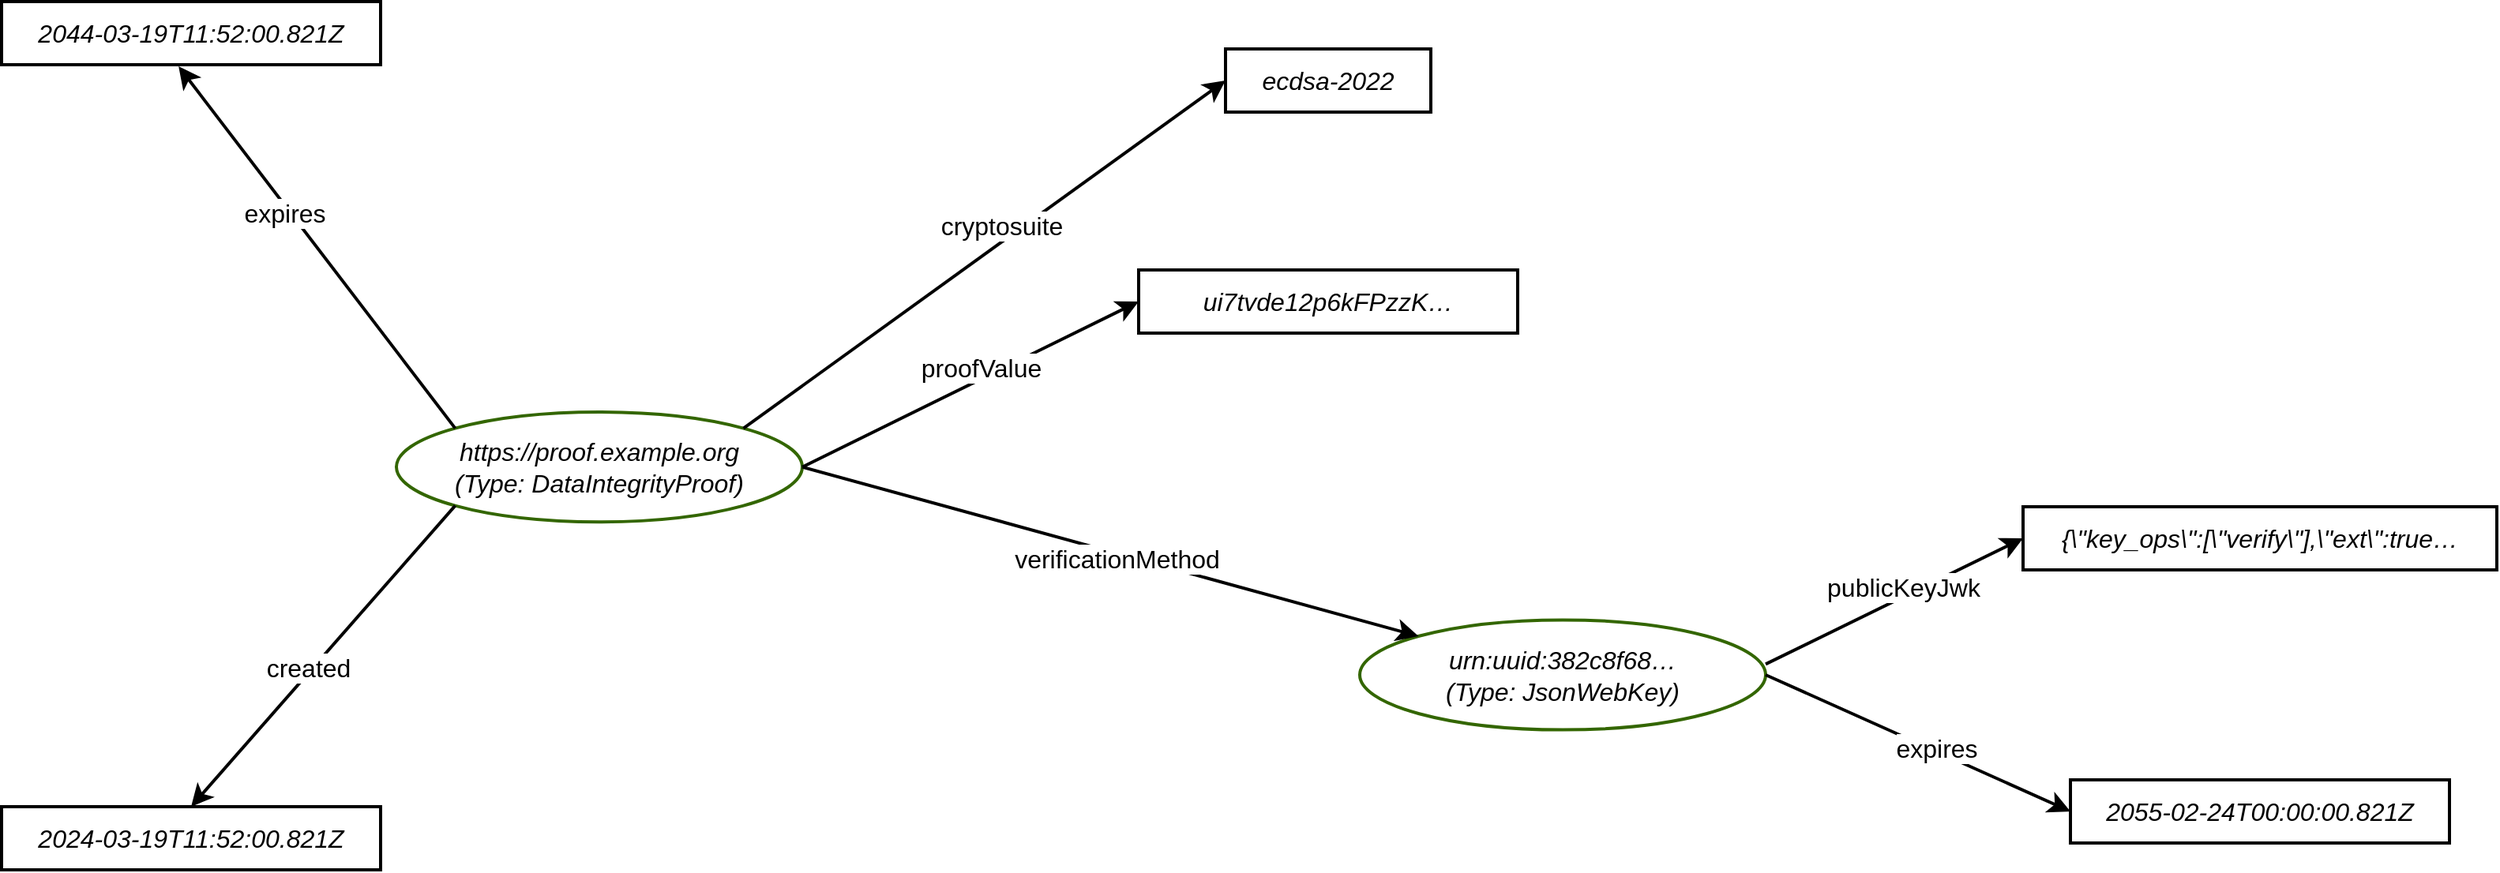 <mxfile version="24.0.4" type="device">
  <diagram name="Page-1" id="ZRe_wIOORr0k_d4isBBX">
    <mxGraphModel dx="4193" dy="2043" grid="1" gridSize="10" guides="1" tooltips="1" connect="1" arrows="1" fold="1" page="1" pageScale="1" pageWidth="1169" pageHeight="827" math="0" shadow="0">
      <root>
        <mxCell id="0" />
        <mxCell id="1" parent="0" />
        <UserObject label="&lt;i&gt;https://proof.example.org&lt;/i&gt;&lt;div&gt;&lt;i&gt;(Type: DataIntegrityProof)&lt;/i&gt;&lt;/div&gt;" id="I-3xDNqU13IutiKupr62-4">
          <mxCell style="ellipse;whiteSpace=wrap;html=1;fontSize=16;fillColor=none;strokeWidth=2;strokeColor=#336600;" parent="1" vertex="1">
            <mxGeometry x="-1560" y="-460" width="257" height="69.61" as="geometry" />
          </mxCell>
        </UserObject>
        <UserObject label="&lt;i&gt;&lt;font color=&quot;#000000&quot;&gt;ecdsa-2022&lt;/font&gt;&lt;/i&gt;" id="I-3xDNqU13IutiKupr62-12">
          <mxCell style="rounded=0;whiteSpace=wrap;html=1;fontSize=16;fillColor=none;strokeWidth=2;" parent="1" vertex="1">
            <mxGeometry x="-1035" y="-690" width="130" height="40" as="geometry" />
          </mxCell>
        </UserObject>
        <mxCell id="I-3xDNqU13IutiKupr62-27" value="" style="endArrow=classic;html=1;rounded=0;fontSize=12;startSize=8;endSize=8;curved=1;entryX=0;entryY=0.5;entryDx=0;entryDy=0;exitX=1;exitY=0;exitDx=0;exitDy=0;strokeWidth=2;fontStyle=2" parent="1" source="I-3xDNqU13IutiKupr62-4" target="I-3xDNqU13IutiKupr62-12" edge="1">
          <mxGeometry width="50" height="50" relative="1" as="geometry">
            <mxPoint x="-804" y="-134.61" as="sourcePoint" />
            <mxPoint x="-791.5" y="-85.61" as="targetPoint" />
          </mxGeometry>
        </mxCell>
        <mxCell id="I-3xDNqU13IutiKupr62-28" value="cryptosuite" style="edgeLabel;html=1;align=center;verticalAlign=middle;resizable=0;points=[];fontSize=16;" parent="I-3xDNqU13IutiKupr62-27" vertex="1" connectable="0">
          <mxGeometry x="0.135" y="-2" relative="1" as="geometry">
            <mxPoint x="-11" y="-5" as="offset" />
          </mxGeometry>
        </mxCell>
        <UserObject label="&lt;i&gt;&lt;font color=&quot;#000000&quot;&gt;2024-03-19T&lt;/font&gt;11:52:00.821Z&lt;/i&gt;" id="HRplg5cOvGm0gZk61Yn5-3">
          <mxCell style="rounded=0;whiteSpace=wrap;html=1;fontSize=16;fillColor=none;strokeWidth=2;" parent="1" vertex="1">
            <mxGeometry x="-1810" y="-210" width="240" height="40" as="geometry" />
          </mxCell>
        </UserObject>
        <UserObject label="&lt;i&gt;ui7tvde12p6kFPzzK…&lt;/i&gt;" id="HRplg5cOvGm0gZk61Yn5-4">
          <mxCell style="rounded=0;whiteSpace=wrap;html=1;fontSize=16;fillColor=none;strokeWidth=2;" parent="1" vertex="1">
            <mxGeometry x="-1090" y="-550" width="240" height="40" as="geometry" />
          </mxCell>
        </UserObject>
        <UserObject label="&lt;i&gt;&lt;font color=&quot;#000000&quot;&gt;2044-03-19T&lt;/font&gt;11:52:00.821Z&lt;/i&gt;" id="HRplg5cOvGm0gZk61Yn5-5">
          <mxCell style="rounded=0;whiteSpace=wrap;html=1;fontSize=16;fillColor=none;strokeWidth=2;" parent="1" vertex="1">
            <mxGeometry x="-1810" y="-720" width="240" height="40" as="geometry" />
          </mxCell>
        </UserObject>
        <mxCell id="HRplg5cOvGm0gZk61Yn5-6" value="" style="endArrow=classic;html=1;rounded=0;fontSize=12;startSize=8;endSize=8;curved=1;entryX=0.5;entryY=0;entryDx=0;entryDy=0;exitX=0;exitY=1;exitDx=0;exitDy=0;strokeWidth=2;fontStyle=2" parent="1" source="I-3xDNqU13IutiKupr62-4" target="HRplg5cOvGm0gZk61Yn5-3" edge="1">
          <mxGeometry width="50" height="50" relative="1" as="geometry">
            <mxPoint x="-883" y="-405" as="sourcePoint" />
            <mxPoint x="-610" y="-420" as="targetPoint" />
          </mxGeometry>
        </mxCell>
        <mxCell id="HRplg5cOvGm0gZk61Yn5-7" value="created" style="edgeLabel;html=1;align=center;verticalAlign=middle;resizable=0;points=[];fontSize=16;" parent="HRplg5cOvGm0gZk61Yn5-6" vertex="1" connectable="0">
          <mxGeometry x="0.135" y="-2" relative="1" as="geometry">
            <mxPoint x="3" y="-5" as="offset" />
          </mxGeometry>
        </mxCell>
        <mxCell id="HRplg5cOvGm0gZk61Yn5-8" value="" style="endArrow=classic;html=1;rounded=0;fontSize=12;startSize=8;endSize=8;curved=1;entryX=0;entryY=0.5;entryDx=0;entryDy=0;exitX=1;exitY=0.5;exitDx=0;exitDy=0;strokeWidth=2;fontStyle=2" parent="1" source="I-3xDNqU13IutiKupr62-4" target="HRplg5cOvGm0gZk61Yn5-4" edge="1">
          <mxGeometry width="50" height="50" relative="1" as="geometry">
            <mxPoint x="-970" y="-345" as="sourcePoint" />
            <mxPoint x="-827" y="-200" as="targetPoint" />
          </mxGeometry>
        </mxCell>
        <mxCell id="HRplg5cOvGm0gZk61Yn5-9" value="proofValue" style="edgeLabel;html=1;align=center;verticalAlign=middle;resizable=0;points=[];fontSize=16;" parent="HRplg5cOvGm0gZk61Yn5-8" vertex="1" connectable="0">
          <mxGeometry x="0.135" y="-2" relative="1" as="geometry">
            <mxPoint x="-9" y="-5" as="offset" />
          </mxGeometry>
        </mxCell>
        <mxCell id="HRplg5cOvGm0gZk61Yn5-10" value="" style="endArrow=classic;html=1;rounded=0;fontSize=12;startSize=8;endSize=8;curved=1;entryX=0.467;entryY=1.025;entryDx=0;entryDy=0;exitX=0;exitY=0;exitDx=0;exitDy=0;strokeWidth=2;fontStyle=2;entryPerimeter=0;" parent="1" source="I-3xDNqU13IutiKupr62-4" target="HRplg5cOvGm0gZk61Yn5-5" edge="1">
          <mxGeometry width="50" height="50" relative="1" as="geometry">
            <mxPoint x="-1000" y="-310" as="sourcePoint" />
            <mxPoint x="-857" y="-165" as="targetPoint" />
          </mxGeometry>
        </mxCell>
        <mxCell id="HRplg5cOvGm0gZk61Yn5-11" value="expires" style="edgeLabel;html=1;align=center;verticalAlign=middle;resizable=0;points=[];fontSize=16;" parent="HRplg5cOvGm0gZk61Yn5-10" vertex="1" connectable="0">
          <mxGeometry x="0.135" y="-2" relative="1" as="geometry">
            <mxPoint x="-11" y="-5" as="offset" />
          </mxGeometry>
        </mxCell>
        <UserObject label="&lt;div&gt;&lt;i&gt;urn:uuid:382c8f68…&lt;/i&gt;&lt;/div&gt;&lt;div&gt;&lt;i style=&quot;background-color: initial;&quot;&gt;(Type: JsonWebKey)&lt;/i&gt;&lt;/div&gt;" id="HRplg5cOvGm0gZk61Yn5-12">
          <mxCell style="ellipse;whiteSpace=wrap;html=1;fontSize=16;fillColor=none;strokeWidth=2;strokeColor=#336600;" parent="1" vertex="1">
            <mxGeometry x="-950" y="-328.305" width="257" height="69.61" as="geometry" />
          </mxCell>
        </UserObject>
        <mxCell id="HRplg5cOvGm0gZk61Yn5-13" value="" style="endArrow=classic;html=1;rounded=0;fontSize=12;startSize=8;endSize=8;curved=1;exitX=1;exitY=0.5;exitDx=0;exitDy=0;strokeWidth=2;fontStyle=2;entryX=0;entryY=0;entryDx=0;entryDy=0;" parent="1" source="I-3xDNqU13IutiKupr62-4" target="HRplg5cOvGm0gZk61Yn5-12" edge="1">
          <mxGeometry width="50" height="50" relative="1" as="geometry">
            <mxPoint x="-1200" y="-480" as="sourcePoint" />
            <mxPoint x="-950" y="-300" as="targetPoint" />
          </mxGeometry>
        </mxCell>
        <mxCell id="HRplg5cOvGm0gZk61Yn5-14" value="verificationMethod" style="edgeLabel;html=1;align=center;verticalAlign=middle;resizable=0;points=[];fontSize=16;" parent="HRplg5cOvGm0gZk61Yn5-13" vertex="1" connectable="0">
          <mxGeometry x="0.135" y="-2" relative="1" as="geometry">
            <mxPoint x="-22" y="-5" as="offset" />
          </mxGeometry>
        </mxCell>
        <mxCell id="HRplg5cOvGm0gZk61Yn5-16" value="" style="endArrow=classic;html=1;rounded=0;fontSize=12;startSize=8;endSize=8;curved=1;entryX=0;entryY=0.5;entryDx=0;entryDy=0;exitX=1;exitY=0.402;exitDx=0;exitDy=0;strokeWidth=2;fontStyle=2;exitPerimeter=0;" parent="1" source="HRplg5cOvGm0gZk61Yn5-12" target="HRplg5cOvGm0gZk61Yn5-15" edge="1">
          <mxGeometry width="50" height="50" relative="1" as="geometry">
            <mxPoint x="-910" y="-300" as="sourcePoint" />
            <mxPoint x="-477" y="-300" as="targetPoint" />
          </mxGeometry>
        </mxCell>
        <mxCell id="HRplg5cOvGm0gZk61Yn5-17" value="publicKeyJwk" style="edgeLabel;html=1;align=center;verticalAlign=middle;resizable=0;points=[];fontSize=16;" parent="HRplg5cOvGm0gZk61Yn5-16" vertex="1" connectable="0">
          <mxGeometry x="0.135" y="-2" relative="1" as="geometry">
            <mxPoint x="-7" y="-5" as="offset" />
          </mxGeometry>
        </mxCell>
        <mxCell id="HRplg5cOvGm0gZk61Yn5-20" value="" style="endArrow=classic;html=1;rounded=0;fontSize=12;startSize=8;endSize=8;curved=1;entryX=0;entryY=0.5;entryDx=0;entryDy=0;exitX=1;exitY=0.5;exitDx=0;exitDy=0;strokeWidth=2;fontStyle=2" parent="1" source="HRplg5cOvGm0gZk61Yn5-12" target="HRplg5cOvGm0gZk61Yn5-19" edge="1">
          <mxGeometry width="50" height="50" relative="1" as="geometry">
            <mxPoint x="-770" y="-220" as="sourcePoint" />
            <mxPoint x="-623" y="-330" as="targetPoint" />
          </mxGeometry>
        </mxCell>
        <mxCell id="HRplg5cOvGm0gZk61Yn5-21" value="expires" style="edgeLabel;html=1;align=center;verticalAlign=middle;resizable=0;points=[];fontSize=16;" parent="HRplg5cOvGm0gZk61Yn5-20" vertex="1" connectable="0">
          <mxGeometry x="0.135" y="-2" relative="1" as="geometry">
            <mxPoint x="-1" y="-5" as="offset" />
          </mxGeometry>
        </mxCell>
        <UserObject label="&lt;i&gt;{\&quot;key_ops\&quot;:[\&quot;verify\&quot;],\&quot;ext\&quot;:true…&lt;/i&gt;" id="HRplg5cOvGm0gZk61Yn5-15">
          <mxCell style="rounded=0;whiteSpace=wrap;html=1;fontSize=16;fillColor=none;strokeWidth=2;" parent="1" vertex="1">
            <mxGeometry x="-530" y="-400" width="300" height="40" as="geometry" />
          </mxCell>
        </UserObject>
        <UserObject label="&lt;i&gt;&lt;font color=&quot;#000000&quot;&gt;2055-02-24T&lt;/font&gt;00:00:00.821Z&lt;/i&gt;" id="HRplg5cOvGm0gZk61Yn5-19">
          <mxCell style="rounded=0;whiteSpace=wrap;html=1;fontSize=16;fillColor=none;strokeWidth=2;" parent="1" vertex="1">
            <mxGeometry x="-500" y="-227" width="240" height="40" as="geometry" />
          </mxCell>
        </UserObject>
      </root>
    </mxGraphModel>
  </diagram>
</mxfile>
